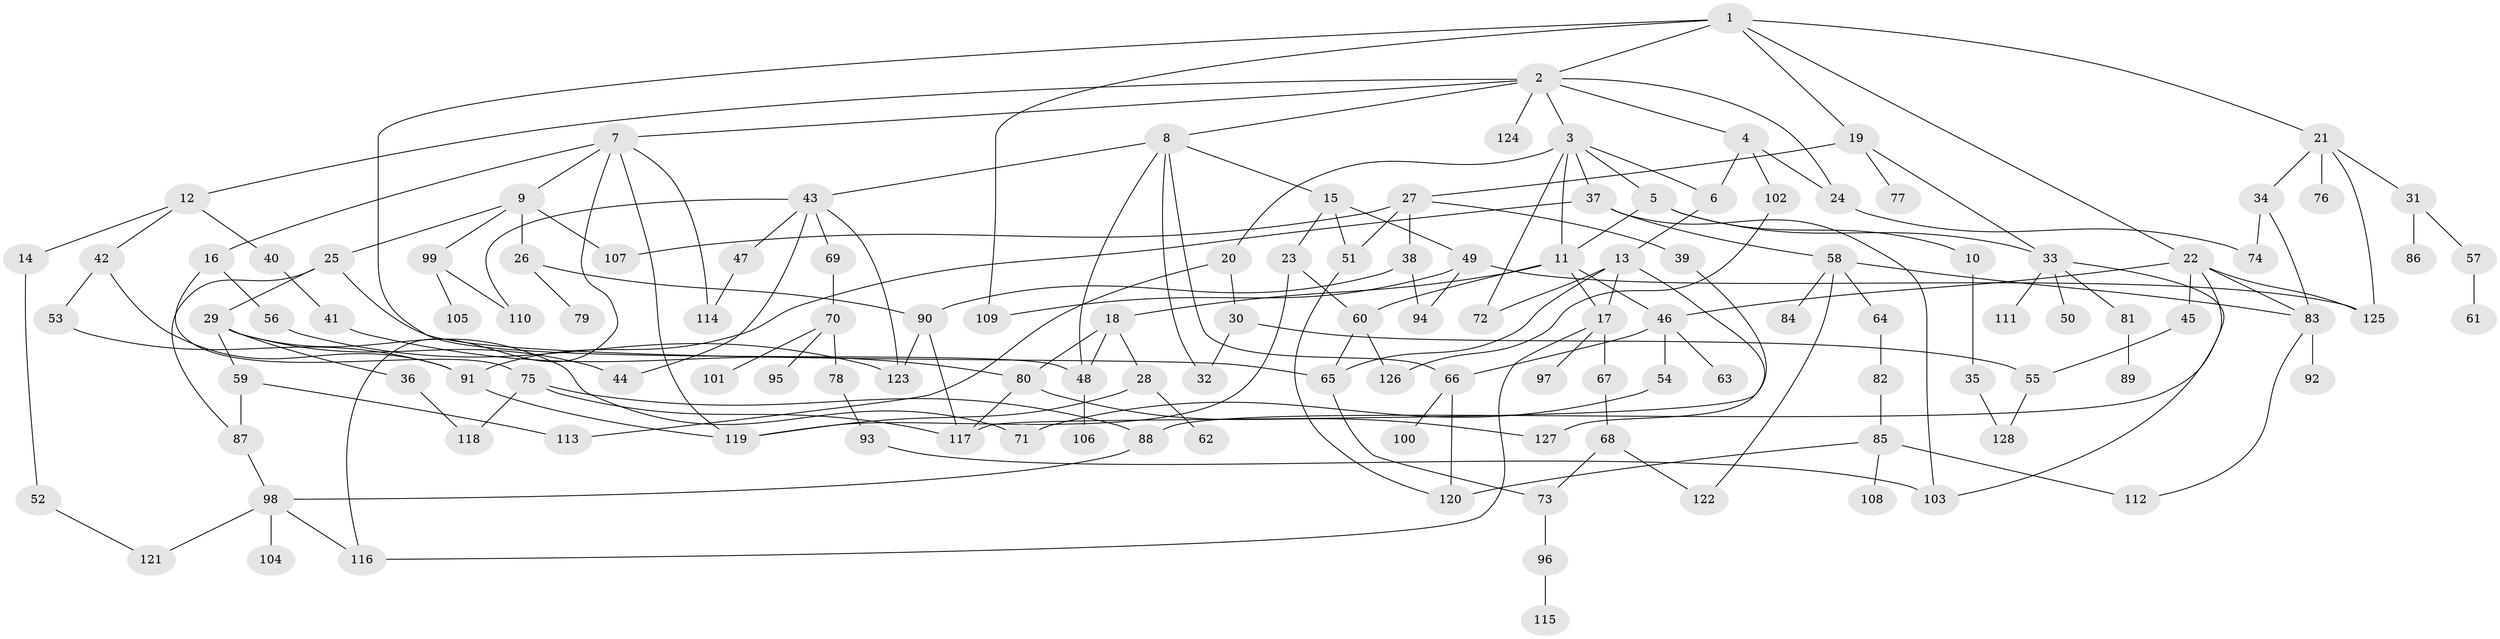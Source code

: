// Generated by graph-tools (version 1.1) at 2025/10/02/27/25 16:10:52]
// undirected, 128 vertices, 185 edges
graph export_dot {
graph [start="1"]
  node [color=gray90,style=filled];
  1;
  2;
  3;
  4;
  5;
  6;
  7;
  8;
  9;
  10;
  11;
  12;
  13;
  14;
  15;
  16;
  17;
  18;
  19;
  20;
  21;
  22;
  23;
  24;
  25;
  26;
  27;
  28;
  29;
  30;
  31;
  32;
  33;
  34;
  35;
  36;
  37;
  38;
  39;
  40;
  41;
  42;
  43;
  44;
  45;
  46;
  47;
  48;
  49;
  50;
  51;
  52;
  53;
  54;
  55;
  56;
  57;
  58;
  59;
  60;
  61;
  62;
  63;
  64;
  65;
  66;
  67;
  68;
  69;
  70;
  71;
  72;
  73;
  74;
  75;
  76;
  77;
  78;
  79;
  80;
  81;
  82;
  83;
  84;
  85;
  86;
  87;
  88;
  89;
  90;
  91;
  92;
  93;
  94;
  95;
  96;
  97;
  98;
  99;
  100;
  101;
  102;
  103;
  104;
  105;
  106;
  107;
  108;
  109;
  110;
  111;
  112;
  113;
  114;
  115;
  116;
  117;
  118;
  119;
  120;
  121;
  122;
  123;
  124;
  125;
  126;
  127;
  128;
  1 -- 2;
  1 -- 19;
  1 -- 21;
  1 -- 22;
  1 -- 109;
  1 -- 48;
  2 -- 3;
  2 -- 4;
  2 -- 7;
  2 -- 8;
  2 -- 12;
  2 -- 124;
  2 -- 24;
  3 -- 5;
  3 -- 6;
  3 -- 20;
  3 -- 37;
  3 -- 72;
  3 -- 11;
  4 -- 24;
  4 -- 102;
  4 -- 6;
  5 -- 10;
  5 -- 11;
  5 -- 33;
  6 -- 13;
  7 -- 9;
  7 -- 16;
  7 -- 116;
  7 -- 114;
  7 -- 119;
  8 -- 15;
  8 -- 32;
  8 -- 43;
  8 -- 48;
  8 -- 66;
  9 -- 25;
  9 -- 26;
  9 -- 99;
  9 -- 107;
  10 -- 35;
  11 -- 18;
  11 -- 46;
  11 -- 17;
  11 -- 60;
  12 -- 14;
  12 -- 40;
  12 -- 42;
  13 -- 17;
  13 -- 72;
  13 -- 65;
  13 -- 127;
  14 -- 52;
  15 -- 23;
  15 -- 49;
  15 -- 51;
  16 -- 56;
  16 -- 75;
  17 -- 67;
  17 -- 97;
  17 -- 116;
  18 -- 28;
  18 -- 48;
  18 -- 80;
  19 -- 27;
  19 -- 77;
  19 -- 33;
  20 -- 30;
  20 -- 113;
  21 -- 31;
  21 -- 34;
  21 -- 76;
  21 -- 125;
  22 -- 45;
  22 -- 88;
  22 -- 46;
  22 -- 83;
  22 -- 125;
  23 -- 60;
  23 -- 119;
  24 -- 74;
  25 -- 29;
  25 -- 65;
  25 -- 87;
  26 -- 79;
  26 -- 90;
  27 -- 38;
  27 -- 39;
  27 -- 51;
  27 -- 107;
  28 -- 62;
  28 -- 119;
  29 -- 36;
  29 -- 44;
  29 -- 59;
  29 -- 71;
  30 -- 55;
  30 -- 32;
  31 -- 57;
  31 -- 86;
  33 -- 50;
  33 -- 81;
  33 -- 111;
  33 -- 103;
  34 -- 74;
  34 -- 83;
  35 -- 128;
  36 -- 118;
  37 -- 58;
  37 -- 103;
  37 -- 91;
  38 -- 90;
  38 -- 94;
  39 -- 117;
  40 -- 41;
  41 -- 80;
  42 -- 53;
  42 -- 91;
  43 -- 47;
  43 -- 69;
  43 -- 123;
  43 -- 44;
  43 -- 110;
  45 -- 55;
  46 -- 54;
  46 -- 63;
  46 -- 66;
  47 -- 114;
  48 -- 106;
  49 -- 109;
  49 -- 94;
  49 -- 125;
  51 -- 120;
  52 -- 121;
  53 -- 91;
  54 -- 71;
  55 -- 128;
  56 -- 123;
  57 -- 61;
  58 -- 64;
  58 -- 83;
  58 -- 84;
  58 -- 122;
  59 -- 87;
  59 -- 113;
  60 -- 126;
  60 -- 65;
  64 -- 82;
  65 -- 73;
  66 -- 100;
  66 -- 120;
  67 -- 68;
  68 -- 73;
  68 -- 122;
  69 -- 70;
  70 -- 78;
  70 -- 95;
  70 -- 101;
  73 -- 96;
  75 -- 117;
  75 -- 118;
  75 -- 88;
  78 -- 93;
  80 -- 127;
  80 -- 117;
  81 -- 89;
  82 -- 85;
  83 -- 92;
  83 -- 112;
  85 -- 108;
  85 -- 120;
  85 -- 112;
  87 -- 98;
  88 -- 98;
  90 -- 123;
  90 -- 117;
  91 -- 119;
  93 -- 103;
  96 -- 115;
  98 -- 104;
  98 -- 116;
  98 -- 121;
  99 -- 105;
  99 -- 110;
  102 -- 126;
}
